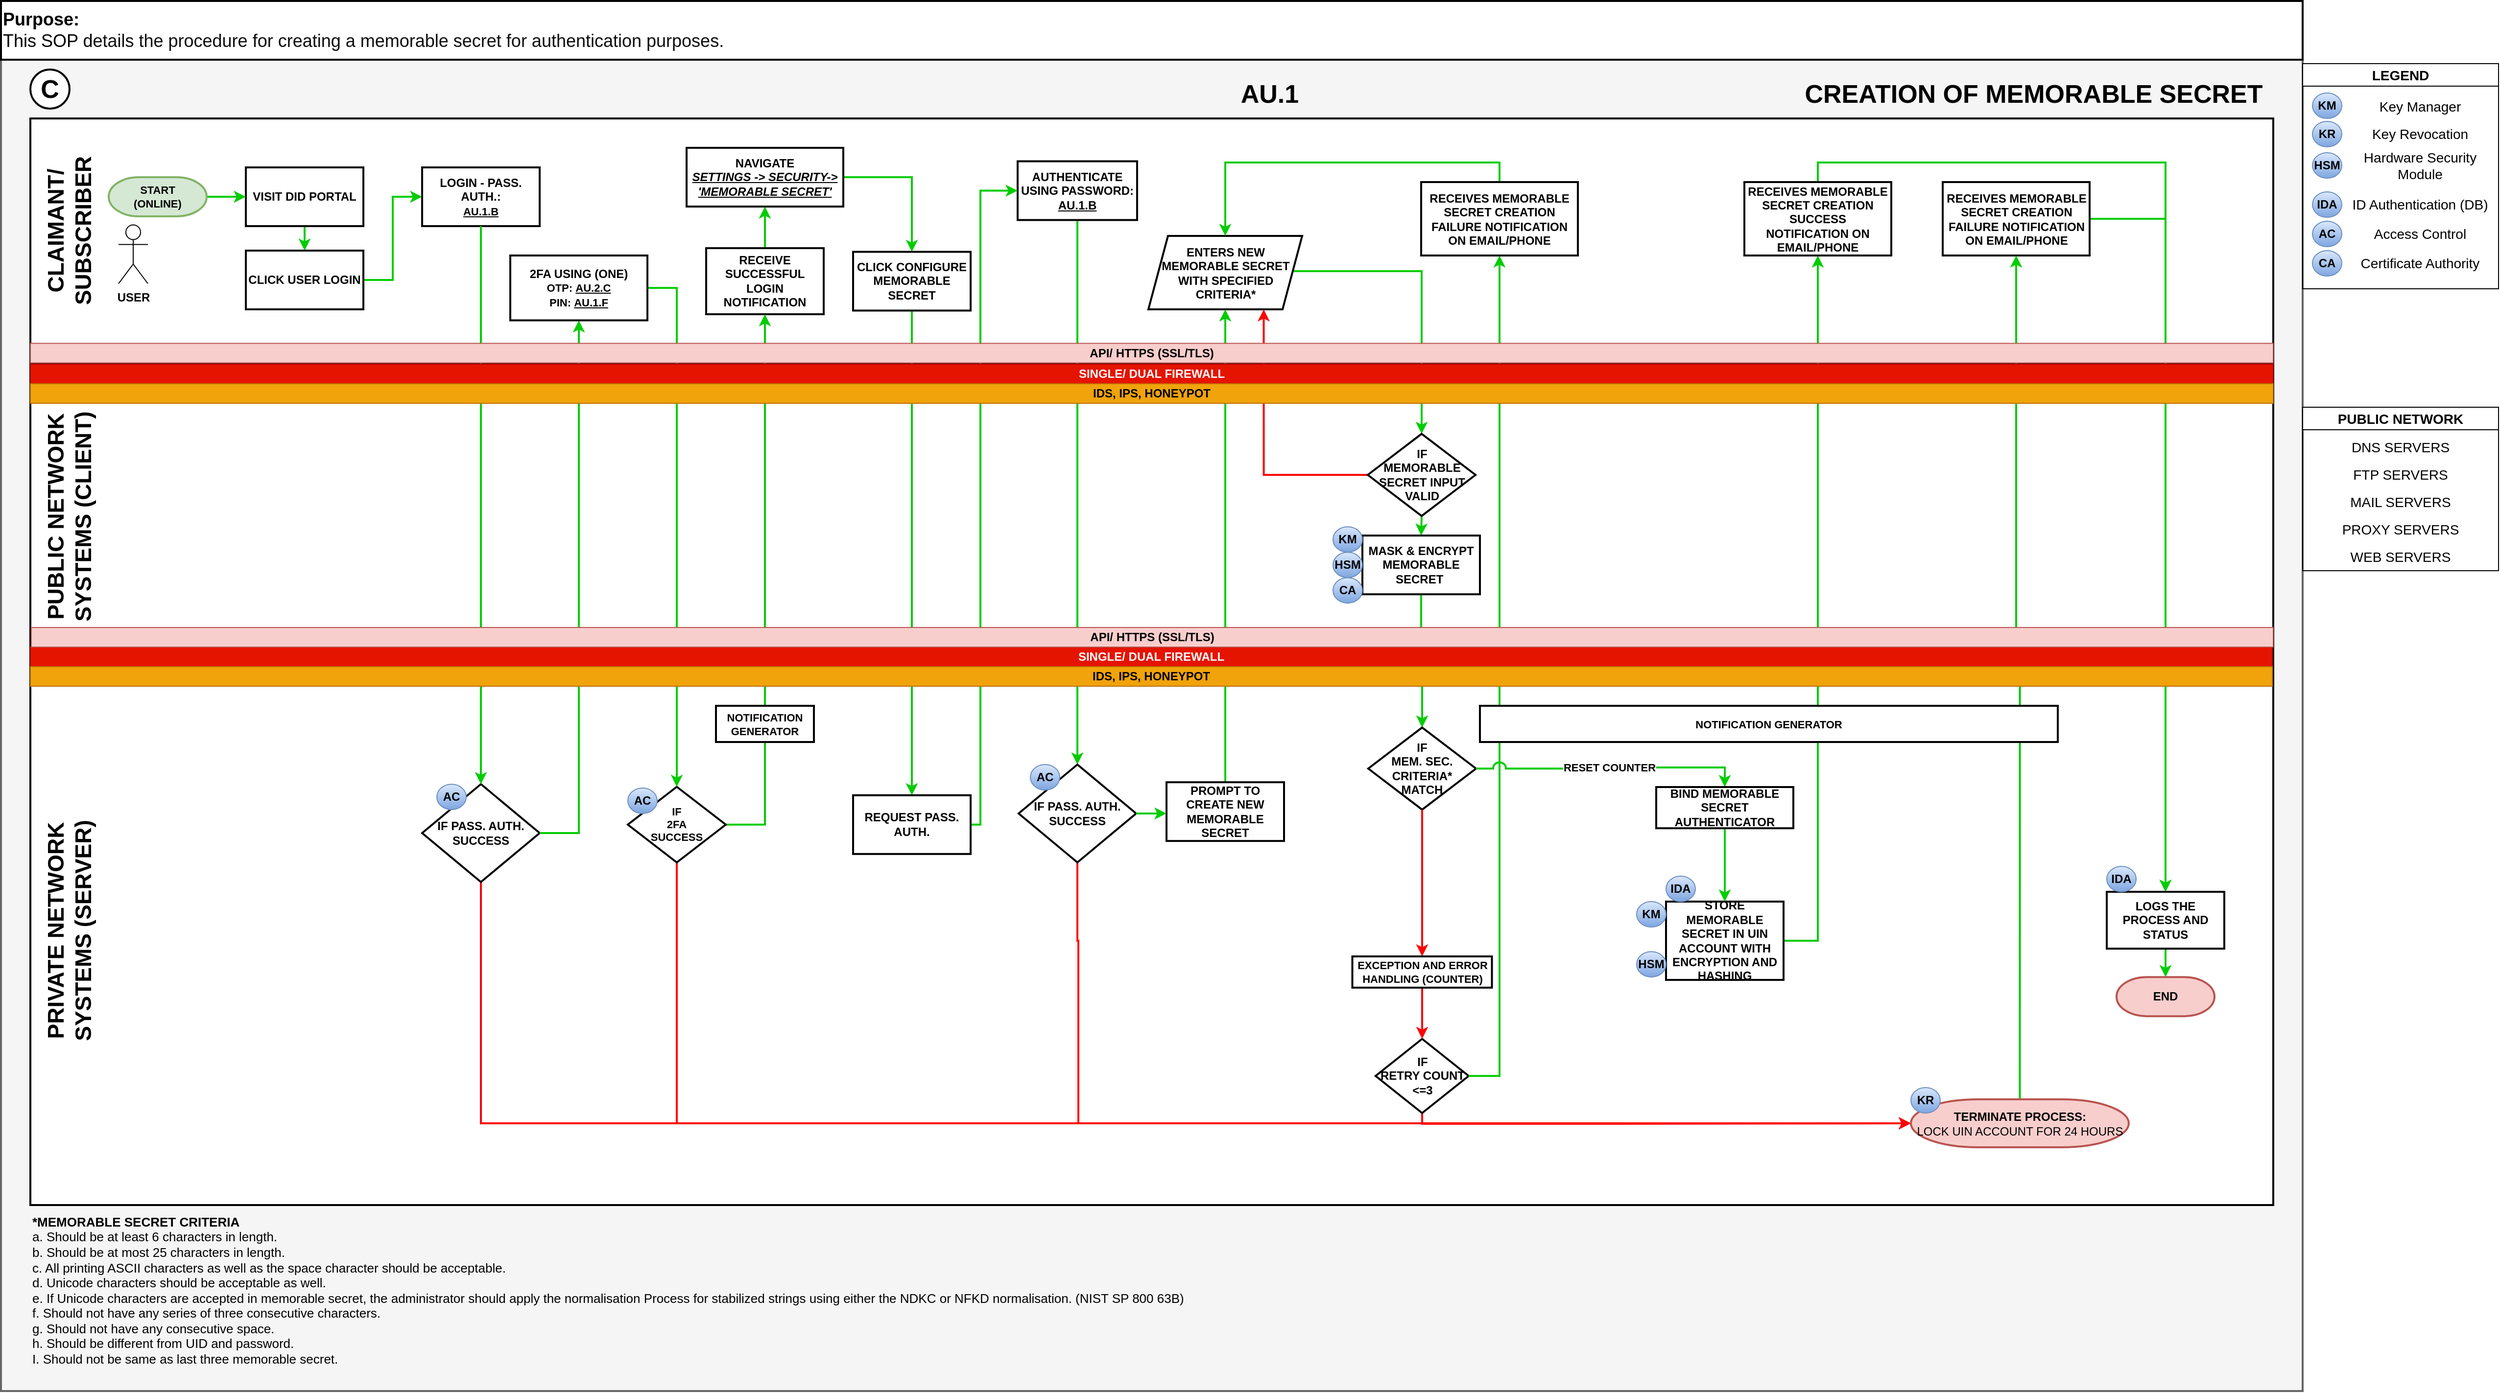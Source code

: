 <mxfile version="24.1.0" type="device">
  <diagram id="O3whct_VJJggGx5-_gyD" name="Page-1">
    <mxGraphModel dx="-870" dy="629" grid="1" gridSize="10" guides="1" tooltips="1" connect="1" arrows="1" fold="1" page="1" pageScale="1" pageWidth="1920" pageHeight="1200" math="0" shadow="0">
      <root>
        <mxCell id="0" />
        <mxCell id="1" parent="0" />
        <mxCell id="dDX4s_7uVApJEGBFn1xV-1" value="" style="rounded=0;whiteSpace=wrap;html=1;fontSize=22;fillColor=#f5f5f5;fontColor=#333333;strokeColor=#666666;direction=east;strokeWidth=2;fontStyle=1;" parent="1" vertex="1">
          <mxGeometry x="2570" y="110" width="2350" height="1360" as="geometry" />
        </mxCell>
        <mxCell id="dDX4s_7uVApJEGBFn1xV-207" value="" style="rounded=0;whiteSpace=wrap;html=1;strokeWidth=2;fontStyle=1;" parent="1" vertex="1">
          <mxGeometry x="2600" y="420" width="2290" height="300" as="geometry" />
        </mxCell>
        <mxCell id="dDX4s_7uVApJEGBFn1xV-2" value="&lt;span style=&quot;color: rgba(0 , 0 , 0 , 0) ; font-family: monospace ; font-size: 0px&quot;&gt;%3CmxGraphModel%3E%3Croot%3E%3CmxCell%20id%3D%220%22%2F%3E%3CmxCell%20id%3D%221%22%20parent%3D%220%22%2F%3E%3CmxCell%20id%3D%222%22%20value%3D%22%22%20style%3D%22rounded%3D0%3BwhiteSpace%3Dwrap%3Bhtml%3D1%3BstrokeWidth%3D2%3BfillColor%3D%23dae8fc%3BstrokeColor%3D%236c8ebf%3B%22%20vertex%3D%221%22%20parent%3D%221%22%3E%3CmxGeometry%20x%3D%22-120%22%20y%3D%22190%22%20width%3D%221920%22%20height%3D%22240%22%20as%3D%22geometry%22%2F%3E%3C%2FmxCell%3E%3C%2Froot%3E%3C%2FmxGraphModel%3E&lt;/span&gt;" style="rounded=0;whiteSpace=wrap;html=1;strokeWidth=2;" parent="1" vertex="1">
          <mxGeometry x="2600" y="170" width="2290" height="250" as="geometry" />
        </mxCell>
        <mxCell id="dDX4s_7uVApJEGBFn1xV-4" value="&lt;span style=&quot;color: rgba(0 , 0 , 0 , 0) ; font-family: monospace ; font-size: 0px&quot;&gt;%3CmxGraphModel%3E%3Croot%3E%3CmxCell%20id%3D%220%22%2F%3E%3CmxCell%20id%3D%221%22%20parent%3D%220%22%2F%3E%3CmxCell%20id%3D%222%22%20value%3D%22%22%20style%3D%22rounded%3D0%3BwhiteSpace%3Dwrap%3Bhtml%3D1%3BstrokeWidth%3D2%3BfillColor%3D%23dae8fc%3BstrokeColor%3D%236c8ebf%3B%22%20vertex%3D%221%22%20parent%3D%221%22%3E%3CmxGeometry%20x%3D%22-120%22%20y%3D%22190%22%20width%3D%221920%22%20height%3D%22240%22%20as%3D%22geometry%22%2F%3E%3C%2FmxCell%3E%3C%2Froot%3E%3C%2FmxGraphModel%3E&lt;/span&gt;" style="rounded=0;whiteSpace=wrap;html=1;strokeWidth=2;" parent="1" vertex="1">
          <mxGeometry x="2600" y="720" width="2290" height="560" as="geometry" />
        </mxCell>
        <mxCell id="dDX4s_7uVApJEGBFn1xV-6" style="edgeStyle=orthogonalEdgeStyle;rounded=0;orthogonalLoop=1;jettySize=auto;html=1;exitX=0.5;exitY=1;exitDx=0;exitDy=0;fontStyle=1;strokeWidth=2;strokeColor=#00CC00;" parent="1" source="dDX4s_7uVApJEGBFn1xV-7" target="dDX4s_7uVApJEGBFn1xV-9" edge="1">
          <mxGeometry relative="1" as="geometry" />
        </mxCell>
        <mxCell id="dDX4s_7uVApJEGBFn1xV-7" value="VISIT DID PORTAL" style="rounded=0;whiteSpace=wrap;html=1;fontStyle=1;strokeWidth=2;" parent="1" vertex="1">
          <mxGeometry x="2820" y="220" width="120" height="60" as="geometry" />
        </mxCell>
        <mxCell id="dDX4s_7uVApJEGBFn1xV-8" style="edgeStyle=orthogonalEdgeStyle;rounded=0;orthogonalLoop=1;jettySize=auto;html=1;exitX=1;exitY=0.5;exitDx=0;exitDy=0;entryX=0;entryY=0.5;entryDx=0;entryDy=0;fontStyle=1;strokeWidth=2;strokeColor=#00CC00;" parent="1" source="dDX4s_7uVApJEGBFn1xV-9" target="dDX4s_7uVApJEGBFn1xV-11" edge="1">
          <mxGeometry relative="1" as="geometry">
            <Array as="points">
              <mxPoint x="2970" y="335" />
              <mxPoint x="2970" y="250" />
            </Array>
          </mxGeometry>
        </mxCell>
        <mxCell id="dDX4s_7uVApJEGBFn1xV-9" value="CLICK USER LOGIN" style="rounded=0;whiteSpace=wrap;html=1;fontStyle=1;strokeWidth=2;" parent="1" vertex="1">
          <mxGeometry x="2820" y="305" width="120" height="60" as="geometry" />
        </mxCell>
        <mxCell id="dDX4s_7uVApJEGBFn1xV-11" value="LOGIN - PASS. AUTH.:&lt;br style=&quot;border-color: var(--border-color); font-size: 11px;&quot;&gt;&lt;u style=&quot;border-color: var(--border-color); font-size: 11px;&quot;&gt;AU.1.B&lt;/u&gt;" style="rounded=0;whiteSpace=wrap;html=1;fontStyle=1;strokeWidth=2;shape=label;fixedSize=1;" parent="1" vertex="1">
          <mxGeometry x="3000" y="220" width="120" height="60" as="geometry" />
        </mxCell>
        <mxCell id="dDX4s_7uVApJEGBFn1xV-12" style="edgeStyle=orthogonalEdgeStyle;rounded=0;orthogonalLoop=1;jettySize=auto;html=1;exitX=0.5;exitY=0;exitDx=0;exitDy=0;entryX=0.5;entryY=1;entryDx=0;entryDy=0;fontStyle=1;strokeWidth=2;strokeColor=#00CC00;" parent="1" source="dDX4s_7uVApJEGBFn1xV-13" target="dDX4s_7uVApJEGBFn1xV-14" edge="1">
          <mxGeometry relative="1" as="geometry" />
        </mxCell>
        <mxCell id="dDX4s_7uVApJEGBFn1xV-13" value="RECEIVE SUCCESSFUL LOGIN NOTIFICATION" style="rounded=0;whiteSpace=wrap;html=1;fontStyle=1;strokeWidth=2;" parent="1" vertex="1">
          <mxGeometry x="3290" y="302.5" width="120" height="67.5" as="geometry" />
        </mxCell>
        <mxCell id="dDX4s_7uVApJEGBFn1xV-210" value="" style="edgeStyle=orthogonalEdgeStyle;rounded=0;orthogonalLoop=1;jettySize=auto;html=1;strokeColor=#00CC00;fontStyle=1;strokeWidth=2;" parent="1" source="dDX4s_7uVApJEGBFn1xV-14" target="dDX4s_7uVApJEGBFn1xV-16" edge="1">
          <mxGeometry relative="1" as="geometry" />
        </mxCell>
        <mxCell id="dDX4s_7uVApJEGBFn1xV-14" value="NAVIGATE &lt;br&gt;&lt;u&gt;&lt;i&gt;SETTINGS -&amp;gt; SECURITY-&amp;gt;&lt;br&gt;&#39;MEMORABLE SECRET&#39;&lt;/i&gt;&lt;/u&gt;" style="rounded=0;whiteSpace=wrap;html=1;fontStyle=1;strokeWidth=2;" parent="1" vertex="1">
          <mxGeometry x="3270" y="200" width="160" height="60" as="geometry" />
        </mxCell>
        <mxCell id="dDX4s_7uVApJEGBFn1xV-94" style="edgeStyle=orthogonalEdgeStyle;rounded=0;orthogonalLoop=1;jettySize=auto;html=1;exitX=0.5;exitY=1;exitDx=0;exitDy=0;entryX=0.5;entryY=0;entryDx=0;entryDy=0;strokeColor=#00CC00;fontStyle=1;strokeWidth=2;" parent="1" source="dDX4s_7uVApJEGBFn1xV-16" target="dDX4s_7uVApJEGBFn1xV-212" edge="1">
          <mxGeometry relative="1" as="geometry" />
        </mxCell>
        <mxCell id="dDX4s_7uVApJEGBFn1xV-16" value="CLICK CONFIGURE MEMORABLE SECRET" style="rounded=0;whiteSpace=wrap;html=1;fontStyle=1;strokeWidth=2;" parent="1" vertex="1">
          <mxGeometry x="3440" y="306.25" width="120" height="60" as="geometry" />
        </mxCell>
        <mxCell id="dDX4s_7uVApJEGBFn1xV-221" style="edgeStyle=orthogonalEdgeStyle;rounded=0;orthogonalLoop=1;jettySize=auto;html=1;exitX=0.5;exitY=1;exitDx=0;exitDy=0;entryX=0.5;entryY=0;entryDx=0;entryDy=0;strokeColor=#00CC00;fontStyle=1;strokeWidth=2;" parent="1" source="dDX4s_7uVApJEGBFn1xV-18" target="dDX4s_7uVApJEGBFn1xV-216" edge="1">
          <mxGeometry relative="1" as="geometry" />
        </mxCell>
        <mxCell id="dDX4s_7uVApJEGBFn1xV-18" value="AUTHENTICATE USING PASSWORD:&lt;br&gt;&lt;u&gt;AU.1.B&lt;/u&gt;" style="rounded=0;whiteSpace=wrap;html=1;fontStyle=1;strokeWidth=2;shape=label;fixedSize=1;" parent="1" vertex="1">
          <mxGeometry x="3608" y="213.76" width="122" height="60" as="geometry" />
        </mxCell>
        <mxCell id="dDX4s_7uVApJEGBFn1xV-19" style="edgeStyle=orthogonalEdgeStyle;rounded=0;orthogonalLoop=1;jettySize=auto;html=1;exitX=1;exitY=0.5;exitDx=0;exitDy=0;fontStyle=1;strokeWidth=2;strokeColor=#00CC00;entryX=0.5;entryY=0;entryDx=0;entryDy=0;" parent="1" source="dDX4s_7uVApJEGBFn1xV-20" target="dDX4s_7uVApJEGBFn1xV-48" edge="1">
          <mxGeometry relative="1" as="geometry">
            <mxPoint x="4723.0" y="975.08" as="targetPoint" />
            <Array as="points">
              <mxPoint x="3889" y="326" />
              <mxPoint x="4021" y="326" />
            </Array>
          </mxGeometry>
        </mxCell>
        <mxCell id="dDX4s_7uVApJEGBFn1xV-20" value="ENTERS NEW MEMORABLE SECRET WITH SPECIFIED CRITERIA*" style="rounded=0;whiteSpace=wrap;html=1;fontStyle=1;strokeWidth=2;shape=parallelogram;perimeter=parallelogramPerimeter;fixedSize=1;" parent="1" vertex="1">
          <mxGeometry x="3741.5" y="290" width="157" height="75" as="geometry" />
        </mxCell>
        <mxCell id="dDX4s_7uVApJEGBFn1xV-256" style="edgeStyle=orthogonalEdgeStyle;rounded=0;orthogonalLoop=1;jettySize=auto;html=1;exitX=1;exitY=0.5;exitDx=0;exitDy=0;entryX=0.5;entryY=0;entryDx=0;entryDy=0;entryPerimeter=0;strokeColor=#00CC00;fontStyle=1;strokeWidth=2;" parent="1" source="dDX4s_7uVApJEGBFn1xV-21" target="dDX4s_7uVApJEGBFn1xV-253" edge="1">
          <mxGeometry relative="1" as="geometry" />
        </mxCell>
        <mxCell id="dDX4s_7uVApJEGBFn1xV-21" value="RECEIVES MEMORABLE SECRET CREATION FAILURE NOTIFICATION ON EMAIL/PHONE" style="rounded=0;whiteSpace=wrap;html=1;fontStyle=1;strokeWidth=2;" parent="1" vertex="1">
          <mxGeometry x="4552.5" y="235" width="150" height="75" as="geometry" />
        </mxCell>
        <mxCell id="dDX4s_7uVApJEGBFn1xV-27" value="CLAIMANT/&lt;br&gt;SUBSCRIBER" style="text;html=1;align=center;verticalAlign=middle;resizable=0;points=[];autosize=1;strokeColor=none;fillColor=none;fontStyle=1;strokeWidth=2;fontSize=23;horizontal=0;" parent="1" vertex="1">
          <mxGeometry x="2600" y="200" width="80" height="170" as="geometry" />
        </mxCell>
        <mxCell id="dDX4s_7uVApJEGBFn1xV-31" value="PRIVATE NETWORK&lt;br&gt;SYSTEMS (SERVER)" style="text;html=1;align=center;verticalAlign=middle;resizable=0;points=[];autosize=1;strokeColor=none;fillColor=none;fontStyle=1;strokeWidth=2;fontSize=23;horizontal=0;" parent="1" vertex="1">
          <mxGeometry x="2600" y="880" width="80" height="240" as="geometry" />
        </mxCell>
        <mxCell id="dDX4s_7uVApJEGBFn1xV-99" style="edgeStyle=orthogonalEdgeStyle;rounded=0;orthogonalLoop=1;jettySize=auto;html=1;exitX=0.5;exitY=1;exitDx=0;exitDy=0;entryX=0;entryY=0.5;entryDx=0;entryDy=0;strokeColor=#FF0000;fontStyle=1;strokeWidth=2;entryPerimeter=0;" parent="1" source="dDX4s_7uVApJEGBFn1xV-35" target="dDX4s_7uVApJEGBFn1xV-257" edge="1">
          <mxGeometry relative="1" as="geometry">
            <Array as="points">
              <mxPoint x="3060" y="1197" />
            </Array>
          </mxGeometry>
        </mxCell>
        <mxCell id="dDX4s_7uVApJEGBFn1xV-35" value="IF PASS. AUTH. SUCCESS" style="rounded=0;whiteSpace=wrap;html=1;fontStyle=1;strokeWidth=2;shape=rhombus;perimeter=rhombusPerimeter;" parent="1" vertex="1">
          <mxGeometry x="3000" y="850" width="120" height="100" as="geometry" />
        </mxCell>
        <mxCell id="dDX4s_7uVApJEGBFn1xV-262" style="edgeStyle=orthogonalEdgeStyle;rounded=0;orthogonalLoop=1;jettySize=auto;html=1;exitX=0.5;exitY=1;exitDx=0;exitDy=0;entryX=0;entryY=0.5;entryDx=0;entryDy=0;entryPerimeter=0;strokeColor=#FF0000;fontStyle=1;strokeWidth=2;" parent="1" source="dDX4s_7uVApJEGBFn1xV-38" target="dDX4s_7uVApJEGBFn1xV-257" edge="1">
          <mxGeometry relative="1" as="geometry">
            <Array as="points">
              <mxPoint x="4188" y="1197" />
              <mxPoint x="4378" y="1197" />
            </Array>
          </mxGeometry>
        </mxCell>
        <mxCell id="dDX4s_7uVApJEGBFn1xV-38" value="IF &lt;br&gt;RETRY COUNT &lt;br&gt;&amp;lt;=3" style="rounded=0;whiteSpace=wrap;html=1;fontStyle=1;strokeWidth=2;shape=rhombus;perimeter=rhombusPerimeter;" parent="1" vertex="1">
          <mxGeometry x="3973.5" y="1110.25" width="95" height="75.75" as="geometry" />
        </mxCell>
        <mxCell id="dDX4s_7uVApJEGBFn1xV-43" style="edgeStyle=orthogonalEdgeStyle;rounded=0;orthogonalLoop=1;jettySize=auto;html=1;exitX=0.5;exitY=0;exitDx=0;exitDy=0;fontStyle=1;strokeWidth=2;strokeColor=#00CC00;" parent="1" source="dDX4s_7uVApJEGBFn1xV-44" target="dDX4s_7uVApJEGBFn1xV-20" edge="1">
          <mxGeometry relative="1" as="geometry" />
        </mxCell>
        <mxCell id="dDX4s_7uVApJEGBFn1xV-225" style="edgeStyle=orthogonalEdgeStyle;rounded=0;orthogonalLoop=1;jettySize=auto;html=1;exitX=0;exitY=0.5;exitDx=0;exitDy=0;strokeColor=#FF0000;fontStyle=1;strokeWidth=2;entryX=0.75;entryY=1;entryDx=0;entryDy=0;" parent="1" source="dDX4s_7uVApJEGBFn1xV-48" target="dDX4s_7uVApJEGBFn1xV-20" edge="1">
          <mxGeometry relative="1" as="geometry">
            <Array as="points">
              <mxPoint x="3859" y="534" />
            </Array>
          </mxGeometry>
        </mxCell>
        <mxCell id="AR_CazgQhvr1JdZTIASA-8" style="edgeStyle=orthogonalEdgeStyle;rounded=0;orthogonalLoop=1;jettySize=auto;html=1;exitX=0.5;exitY=1;exitDx=0;exitDy=0;entryX=0.5;entryY=0;entryDx=0;entryDy=0;strokeColor=#00CC00;fontStyle=1;strokeWidth=2;" parent="1" source="dDX4s_7uVApJEGBFn1xV-48" target="AR_CazgQhvr1JdZTIASA-6" edge="1">
          <mxGeometry relative="1" as="geometry" />
        </mxCell>
        <mxCell id="dDX4s_7uVApJEGBFn1xV-48" value="IF &lt;br&gt;MEMORABLE &lt;br&gt;SECRET INPUT &lt;br&gt;VALID" style="rounded=0;whiteSpace=wrap;html=1;fontStyle=1;strokeWidth=2;shape=rhombus;perimeter=rhombusPerimeter;" parent="1" vertex="1">
          <mxGeometry x="3965.5" y="492.16" width="110" height="83.92" as="geometry" />
        </mxCell>
        <mxCell id="dDX4s_7uVApJEGBFn1xV-101" style="edgeStyle=orthogonalEdgeStyle;rounded=0;orthogonalLoop=1;jettySize=auto;html=1;exitX=1;exitY=0.5;exitDx=0;exitDy=0;strokeColor=#00CC00;fontStyle=1;strokeWidth=2;entryX=0.5;entryY=1;entryDx=0;entryDy=0;" parent="1" source="dDX4s_7uVApJEGBFn1xV-35" target="tqsLIWrqmnTAexxu9vTC-3" edge="1">
          <mxGeometry relative="1" as="geometry">
            <mxPoint x="3120" y="992.75" as="sourcePoint" />
          </mxGeometry>
        </mxCell>
        <mxCell id="dDX4s_7uVApJEGBFn1xV-64" style="edgeStyle=orthogonalEdgeStyle;rounded=0;orthogonalLoop=1;jettySize=auto;html=1;exitX=0.5;exitY=0;exitDx=0;exitDy=0;entryX=0.5;entryY=1;entryDx=0;entryDy=0;fontStyle=1;strokeWidth=2;strokeColor=#00CC00;exitPerimeter=0;fillColor=default;" parent="1" source="dDX4s_7uVApJEGBFn1xV-257" target="dDX4s_7uVApJEGBFn1xV-21" edge="1">
          <mxGeometry relative="1" as="geometry">
            <mxPoint x="4763" y="953.08" as="sourcePoint" />
          </mxGeometry>
        </mxCell>
        <mxCell id="tqsLIWrqmnTAexxu9vTC-15" style="edgeStyle=orthogonalEdgeStyle;rounded=0;orthogonalLoop=1;jettySize=auto;html=1;exitX=1;exitY=0.5;exitDx=0;exitDy=0;exitPerimeter=0;entryX=0.5;entryY=1;entryDx=0;entryDy=0;strokeColor=#00CC00;fontStyle=1;strokeWidth=2;" parent="1" source="dDX4s_7uVApJEGBFn1xV-65" target="dDX4s_7uVApJEGBFn1xV-249" edge="1">
          <mxGeometry relative="1" as="geometry" />
        </mxCell>
        <mxCell id="dDX4s_7uVApJEGBFn1xV-65" value="STORE MEMORABLE SECRET IN UIN ACCOUNT WITH ENCRYPTION AND HASHING" style="rounded=0;whiteSpace=wrap;html=1;fontStyle=1;strokeWidth=2;" parent="1" vertex="1">
          <mxGeometry x="4270" y="970" width="120" height="80" as="geometry" />
        </mxCell>
        <mxCell id="dDX4s_7uVApJEGBFn1xV-67" value="AU.1" style="text;html=1;align=center;verticalAlign=middle;resizable=0;points=[];autosize=1;strokeColor=none;fillColor=none;fontSize=26;fontStyle=1" parent="1" vertex="1">
          <mxGeometry x="3825" y="125" width="80" height="40" as="geometry" />
        </mxCell>
        <mxCell id="dDX4s_7uVApJEGBFn1xV-68" value="CREATION OF MEMORABLE SECRET" style="text;html=1;align=center;verticalAlign=middle;resizable=0;points=[];autosize=1;strokeColor=none;fillColor=none;fontSize=26;fontStyle=1" parent="1" vertex="1">
          <mxGeometry x="4400" y="125" width="490" height="40" as="geometry" />
        </mxCell>
        <mxCell id="dDX4s_7uVApJEGBFn1xV-69" value="C" style="ellipse;whiteSpace=wrap;html=1;aspect=fixed;fontSize=26;strokeWidth=2;fontStyle=1" parent="1" vertex="1">
          <mxGeometry x="2600" y="120" width="40" height="40" as="geometry" />
        </mxCell>
        <mxCell id="dDX4s_7uVApJEGBFn1xV-92" value="" style="edgeStyle=orthogonalEdgeStyle;rounded=0;orthogonalLoop=1;jettySize=auto;html=1;strokeColor=#00CC00;fontStyle=1;strokeWidth=2;" parent="1" source="dDX4s_7uVApJEGBFn1xV-91" target="dDX4s_7uVApJEGBFn1xV-7" edge="1">
          <mxGeometry relative="1" as="geometry" />
        </mxCell>
        <mxCell id="dDX4s_7uVApJEGBFn1xV-91" value="&lt;b style=&quot;font-size: 11px;&quot;&gt;START&lt;br&gt;(ONLINE)&lt;br&gt;&lt;/b&gt;" style="strokeWidth=2;html=1;shape=mxgraph.flowchart.terminator;whiteSpace=wrap;fillColor=#d5e8d4;strokeColor=#82b366;fontSize=11;" parent="1" vertex="1">
          <mxGeometry x="2680" y="230" width="100" height="40" as="geometry" />
        </mxCell>
        <mxCell id="dDX4s_7uVApJEGBFn1xV-98" value="AC" style="ellipse;whiteSpace=wrap;html=1;fillColor=#dae8fc;strokeColor=#6c8ebf;gradientColor=#7ea6e0;fontStyle=1" parent="1" vertex="1">
          <mxGeometry x="3015" y="850.08" width="30" height="26" as="geometry" />
        </mxCell>
        <mxCell id="dDX4s_7uVApJEGBFn1xV-208" value="PUBLIC NETWORK &lt;br&gt;SYSTEMS (CLIENT)" style="text;html=1;align=center;verticalAlign=middle;resizable=0;points=[];autosize=1;strokeColor=none;fillColor=none;fontStyle=1;fontSize=23;strokeWidth=2;horizontal=0;" parent="1" vertex="1">
          <mxGeometry x="2600" y="462" width="80" height="230" as="geometry" />
        </mxCell>
        <mxCell id="dDX4s_7uVApJEGBFn1xV-44" value="PROMPT TO CREATE NEW MEMORABLE SECRET" style="rounded=0;whiteSpace=wrap;html=1;fontStyle=1;strokeWidth=2;" parent="1" vertex="1">
          <mxGeometry x="3760" y="848.08" width="120" height="60" as="geometry" />
        </mxCell>
        <mxCell id="dDX4s_7uVApJEGBFn1xV-213" value="" style="edgeStyle=orthogonalEdgeStyle;rounded=0;orthogonalLoop=1;jettySize=auto;html=1;exitX=1;exitY=0.5;exitDx=0;exitDy=0;entryX=0;entryY=0.5;entryDx=0;entryDy=0;strokeColor=#00CC00;fontStyle=1;strokeWidth=2;" parent="1" source="dDX4s_7uVApJEGBFn1xV-212" target="dDX4s_7uVApJEGBFn1xV-18" edge="1">
          <mxGeometry relative="1" as="geometry">
            <Array as="points">
              <mxPoint x="3570" y="890" />
              <mxPoint x="3570" y="244" />
              <mxPoint x="3590" y="244" />
            </Array>
          </mxGeometry>
        </mxCell>
        <mxCell id="dDX4s_7uVApJEGBFn1xV-212" value="REQUEST PASS. AUTH." style="rounded=0;whiteSpace=wrap;html=1;fontStyle=1;strokeWidth=2;" parent="1" vertex="1">
          <mxGeometry x="3440" y="861.38" width="120" height="60" as="geometry" />
        </mxCell>
        <mxCell id="dDX4s_7uVApJEGBFn1xV-215" style="edgeStyle=orthogonalEdgeStyle;rounded=0;orthogonalLoop=1;jettySize=auto;html=1;exitX=0.5;exitY=1;exitDx=0;exitDy=0;strokeColor=#FF0000;fontStyle=1;strokeWidth=2;entryX=0;entryY=0.5;entryDx=0;entryDy=0;entryPerimeter=0;" parent="1" source="dDX4s_7uVApJEGBFn1xV-216" target="dDX4s_7uVApJEGBFn1xV-257" edge="1">
          <mxGeometry relative="1" as="geometry">
            <Array as="points">
              <mxPoint x="3669" y="1010" />
              <mxPoint x="3670" y="1256" />
            </Array>
          </mxGeometry>
        </mxCell>
        <mxCell id="dDX4s_7uVApJEGBFn1xV-216" value="IF PASS. AUTH. SUCCESS" style="rounded=0;whiteSpace=wrap;html=1;fontStyle=1;strokeWidth=2;shape=rhombus;perimeter=rhombusPerimeter;" parent="1" vertex="1">
          <mxGeometry x="3609" y="830" width="120" height="100" as="geometry" />
        </mxCell>
        <mxCell id="dDX4s_7uVApJEGBFn1xV-223" style="edgeStyle=orthogonalEdgeStyle;rounded=0;orthogonalLoop=1;jettySize=auto;html=1;exitX=1;exitY=0.5;exitDx=0;exitDy=0;strokeColor=#00CC00;fontStyle=1;strokeWidth=2;" parent="1" source="dDX4s_7uVApJEGBFn1xV-216" target="dDX4s_7uVApJEGBFn1xV-44" edge="1">
          <mxGeometry relative="1" as="geometry">
            <Array as="points">
              <mxPoint x="3780" y="880" />
              <mxPoint x="3780" y="867" />
            </Array>
            <mxPoint x="3883" y="1064" as="sourcePoint" />
            <mxPoint x="4318" y="976.75" as="targetPoint" />
          </mxGeometry>
        </mxCell>
        <mxCell id="dDX4s_7uVApJEGBFn1xV-220" value="AC" style="ellipse;whiteSpace=wrap;html=1;fillColor=#dae8fc;strokeColor=#6c8ebf;gradientColor=#7ea6e0;fontStyle=1" parent="1" vertex="1">
          <mxGeometry x="3621" y="830" width="30" height="26" as="geometry" />
        </mxCell>
        <mxCell id="dDX4s_7uVApJEGBFn1xV-226" style="edgeStyle=orthogonalEdgeStyle;rounded=0;orthogonalLoop=1;jettySize=auto;html=1;exitX=1;exitY=0.5;exitDx=0;exitDy=0;entryX=0.5;entryY=1;entryDx=0;entryDy=0;strokeColor=#00CC00;fontStyle=1;strokeWidth=2;" parent="1" source="dDX4s_7uVApJEGBFn1xV-38" target="AR_CazgQhvr1JdZTIASA-1" edge="1">
          <mxGeometry relative="1" as="geometry">
            <Array as="points">
              <mxPoint x="4100" y="1148" />
            </Array>
          </mxGeometry>
        </mxCell>
        <mxCell id="tqsLIWrqmnTAexxu9vTC-6" style="edgeStyle=orthogonalEdgeStyle;rounded=0;orthogonalLoop=1;jettySize=auto;html=1;exitX=0.5;exitY=1;exitDx=0;exitDy=0;entryX=0;entryY=0.5;entryDx=0;entryDy=0;strokeColor=#FF0000;fontStyle=1;strokeWidth=2;entryPerimeter=0;" parent="1" source="dDX4s_7uVApJEGBFn1xV-229" target="dDX4s_7uVApJEGBFn1xV-257" edge="1">
          <mxGeometry relative="1" as="geometry">
            <Array as="points">
              <mxPoint x="3260" y="1197" />
            </Array>
          </mxGeometry>
        </mxCell>
        <mxCell id="tqsLIWrqmnTAexxu9vTC-8" style="edgeStyle=orthogonalEdgeStyle;rounded=0;orthogonalLoop=1;jettySize=auto;html=1;exitX=1;exitY=0.5;exitDx=0;exitDy=0;entryX=0.5;entryY=1;entryDx=0;entryDy=0;strokeColor=#00CC00;fontStyle=1;strokeWidth=2;" parent="1" source="dDX4s_7uVApJEGBFn1xV-229" target="dDX4s_7uVApJEGBFn1xV-13" edge="1">
          <mxGeometry relative="1" as="geometry" />
        </mxCell>
        <mxCell id="dDX4s_7uVApJEGBFn1xV-229" value="IF&lt;br style=&quot;border-color: var(--border-color);&quot;&gt;2FA&lt;br style=&quot;border-color: var(--border-color);&quot;&gt;SUCCESS" style="rhombus;whiteSpace=wrap;html=1;fontStyle=1;strokeWidth=2;fontSize=11;" parent="1" vertex="1">
          <mxGeometry x="3210" y="852.75" width="100" height="77.25" as="geometry" />
        </mxCell>
        <mxCell id="tqsLIWrqmnTAexxu9vTC-17" style="edgeStyle=orthogonalEdgeStyle;rounded=0;orthogonalLoop=1;jettySize=auto;html=1;exitX=0.5;exitY=0;exitDx=0;exitDy=0;fontSize=11;fillColor=default;fontStyle=1;strokeWidth=2;strokeColor=#00CC00;" parent="1" source="dDX4s_7uVApJEGBFn1xV-249" target="dDX4s_7uVApJEGBFn1xV-253" edge="1">
          <mxGeometry relative="1" as="geometry" />
        </mxCell>
        <mxCell id="dDX4s_7uVApJEGBFn1xV-249" value="RECEIVES MEMORABLE SECRET CREATION SUCCESS&lt;br&gt;NOTIFICATION ON EMAIL/PHONE" style="rounded=0;whiteSpace=wrap;html=1;fontStyle=1;strokeWidth=2;" parent="1" vertex="1">
          <mxGeometry x="4350" y="235" width="150" height="75" as="geometry" />
        </mxCell>
        <mxCell id="dDX4s_7uVApJEGBFn1xV-252" value="" style="edgeStyle=orthogonalEdgeStyle;rounded=0;orthogonalLoop=1;jettySize=auto;html=1;strokeColor=#00CC00;fontStyle=1;strokeWidth=2;" parent="1" source="dDX4s_7uVApJEGBFn1xV-253" target="dDX4s_7uVApJEGBFn1xV-254" edge="1">
          <mxGeometry relative="1" as="geometry" />
        </mxCell>
        <mxCell id="dDX4s_7uVApJEGBFn1xV-253" value="LOGS THE PROCESS AND STATUS" style="rounded=0;whiteSpace=wrap;html=1;fontStyle=1;strokeWidth=2;" parent="1" vertex="1">
          <mxGeometry x="4720" y="960" width="120" height="58.08" as="geometry" />
        </mxCell>
        <mxCell id="dDX4s_7uVApJEGBFn1xV-254" value="&lt;b&gt;END&lt;/b&gt;" style="strokeWidth=2;html=1;shape=mxgraph.flowchart.terminator;whiteSpace=wrap;fillColor=#f8cecc;strokeColor=#b85450;" parent="1" vertex="1">
          <mxGeometry x="4730" y="1047.08" width="100" height="40" as="geometry" />
        </mxCell>
        <mxCell id="dDX4s_7uVApJEGBFn1xV-255" value="IDA" style="ellipse;whiteSpace=wrap;html=1;fillColor=#dae8fc;strokeColor=#6c8ebf;gradientColor=#7ea6e0;fontStyle=1" parent="1" vertex="1">
          <mxGeometry x="4720" y="934" width="30" height="26" as="geometry" />
        </mxCell>
        <mxCell id="dDX4s_7uVApJEGBFn1xV-257" value="&lt;span style=&quot;border-color: var(--border-color);&quot;&gt;&lt;b&gt;TERMINATE PROCESS:&lt;/b&gt;&lt;br&gt;LOCK UIN ACCOUNT FOR 24 HOURS&lt;br&gt;&lt;/span&gt;" style="strokeWidth=2;html=1;shape=mxgraph.flowchart.terminator;whiteSpace=wrap;fillColor=#f8cecc;strokeColor=#b85450;" parent="1" vertex="1">
          <mxGeometry x="4520" y="1172" width="222.5" height="49" as="geometry" />
        </mxCell>
        <mxCell id="dDX4s_7uVApJEGBFn1xV-258" value="KR" style="ellipse;whiteSpace=wrap;html=1;fillColor=#dae8fc;strokeColor=#6c8ebf;gradientColor=#7ea6e0;fontStyle=1" parent="1" vertex="1">
          <mxGeometry x="4520" y="1160" width="30" height="26" as="geometry" />
        </mxCell>
        <mxCell id="dDX4s_7uVApJEGBFn1xV-275" value="HSM" style="ellipse;whiteSpace=wrap;html=1;fillColor=#dae8fc;strokeColor=#6c8ebf;gradientColor=#7ea6e0;fontStyle=1" parent="1" vertex="1">
          <mxGeometry x="4240" y="1021.08" width="30" height="26" as="geometry" />
        </mxCell>
        <mxCell id="dDX4s_7uVApJEGBFn1xV-276" value="KM" style="ellipse;whiteSpace=wrap;html=1;fillColor=#dae8fc;strokeColor=#6c8ebf;gradientColor=#7ea6e0;fontStyle=1" parent="1" vertex="1">
          <mxGeometry x="4240" y="970" width="30" height="26" as="geometry" />
        </mxCell>
        <mxCell id="Zl2qFdGlKUmVQ_tUsNpZ-4" value="NOTIFICATION GENERATOR" style="rounded=0;whiteSpace=wrap;html=1;fontStyle=1;strokeWidth=2;fontSize=11;fillColor=default;strokeColor=default;" parent="1" vertex="1">
          <mxGeometry x="4080" y="770" width="590" height="37" as="geometry" />
        </mxCell>
        <mxCell id="Zl2qFdGlKUmVQ_tUsNpZ-8" value="&lt;font style=&quot;font-size: 14px;&quot;&gt;PUBLIC NETWORK&lt;/font&gt;" style="swimlane;whiteSpace=wrap;html=1;" parent="1" vertex="1">
          <mxGeometry x="4920" y="465" width="200" height="167" as="geometry" />
        </mxCell>
        <mxCell id="Zl2qFdGlKUmVQ_tUsNpZ-9" value="DNS SERVERS" style="text;html=1;strokeColor=none;fillColor=none;align=center;verticalAlign=middle;whiteSpace=wrap;rounded=0;fontSize=14;" parent="Zl2qFdGlKUmVQ_tUsNpZ-8" vertex="1">
          <mxGeometry y="27" width="200" height="28" as="geometry" />
        </mxCell>
        <mxCell id="Zl2qFdGlKUmVQ_tUsNpZ-10" value="FTP SERVERS" style="text;html=1;strokeColor=none;fillColor=none;align=center;verticalAlign=middle;whiteSpace=wrap;rounded=0;fontSize=14;" parent="Zl2qFdGlKUmVQ_tUsNpZ-8" vertex="1">
          <mxGeometry y="55" width="200" height="28" as="geometry" />
        </mxCell>
        <mxCell id="Zl2qFdGlKUmVQ_tUsNpZ-11" value="MAIL SERVERS" style="text;html=1;strokeColor=none;fillColor=none;align=center;verticalAlign=middle;whiteSpace=wrap;rounded=0;fontSize=14;" parent="Zl2qFdGlKUmVQ_tUsNpZ-8" vertex="1">
          <mxGeometry y="83" width="200" height="28" as="geometry" />
        </mxCell>
        <mxCell id="Zl2qFdGlKUmVQ_tUsNpZ-12" value="PROXY SERVERS" style="text;html=1;strokeColor=none;fillColor=none;align=center;verticalAlign=middle;whiteSpace=wrap;rounded=0;fontSize=14;" parent="Zl2qFdGlKUmVQ_tUsNpZ-8" vertex="1">
          <mxGeometry y="111" width="200" height="28" as="geometry" />
        </mxCell>
        <mxCell id="Zl2qFdGlKUmVQ_tUsNpZ-13" value="WEB SERVERS" style="text;html=1;strokeColor=none;fillColor=none;align=center;verticalAlign=middle;whiteSpace=wrap;rounded=0;fontSize=14;" parent="Zl2qFdGlKUmVQ_tUsNpZ-8" vertex="1">
          <mxGeometry y="139" width="200" height="28" as="geometry" />
        </mxCell>
        <mxCell id="NUw1gPwO0yMVs_TfgDmj-3" value="" style="edgeStyle=orthogonalEdgeStyle;rounded=0;orthogonalLoop=1;jettySize=auto;html=1;exitX=0.5;exitY=1;exitDx=0;exitDy=0;fontStyle=1;strokeWidth=2;strokeColor=#00CC00;" parent="1" source="dDX4s_7uVApJEGBFn1xV-11" target="dDX4s_7uVApJEGBFn1xV-35" edge="1">
          <mxGeometry relative="1" as="geometry">
            <Array as="points" />
            <mxPoint x="3060" y="280" as="sourcePoint" />
            <mxPoint x="3060" y="563" as="targetPoint" />
          </mxGeometry>
        </mxCell>
        <mxCell id="4kefHeuUkW_7r6SL0RT1-4" value="USER" style="shape=umlActor;verticalLabelPosition=bottom;verticalAlign=top;html=1;outlineConnect=0;fontStyle=1" parent="1" vertex="1">
          <mxGeometry x="2690" y="278.75" width="30" height="60" as="geometry" />
        </mxCell>
        <mxCell id="zTX8te0ec-joT70KX_3f-4" value="&lt;font style=&quot;font-size: 14px;&quot;&gt;LEGEND&lt;/font&gt;" style="swimlane;whiteSpace=wrap;html=1;" parent="1" vertex="1">
          <mxGeometry x="4920" y="114" width="200" height="230" as="geometry" />
        </mxCell>
        <mxCell id="zTX8te0ec-joT70KX_3f-5" value="KM" style="ellipse;whiteSpace=wrap;html=1;fillColor=#dae8fc;strokeColor=#6c8ebf;gradientColor=#7ea6e0;fontStyle=1" parent="zTX8te0ec-joT70KX_3f-4" vertex="1">
          <mxGeometry x="10" y="30" width="30" height="26" as="geometry" />
        </mxCell>
        <mxCell id="zTX8te0ec-joT70KX_3f-6" value="IDA" style="ellipse;whiteSpace=wrap;html=1;fillColor=#dae8fc;strokeColor=#6c8ebf;gradientColor=#7ea6e0;fontStyle=1" parent="zTX8te0ec-joT70KX_3f-4" vertex="1">
          <mxGeometry x="10" y="131" width="30" height="26" as="geometry" />
        </mxCell>
        <mxCell id="zTX8te0ec-joT70KX_3f-7" value="HSM" style="ellipse;whiteSpace=wrap;html=1;fillColor=#dae8fc;strokeColor=#6c8ebf;gradientColor=#7ea6e0;fontStyle=1" parent="zTX8te0ec-joT70KX_3f-4" vertex="1">
          <mxGeometry x="10" y="91" width="30" height="26" as="geometry" />
        </mxCell>
        <mxCell id="zTX8te0ec-joT70KX_3f-8" value="KR" style="ellipse;whiteSpace=wrap;html=1;fillColor=#dae8fc;strokeColor=#6c8ebf;gradientColor=#7ea6e0;fontStyle=1" parent="zTX8te0ec-joT70KX_3f-4" vertex="1">
          <mxGeometry x="10" y="59" width="30" height="26" as="geometry" />
        </mxCell>
        <mxCell id="zTX8te0ec-joT70KX_3f-9" value="Key Manager" style="text;html=1;strokeColor=none;fillColor=none;align=center;verticalAlign=middle;whiteSpace=wrap;rounded=0;fontSize=14;" parent="zTX8te0ec-joT70KX_3f-4" vertex="1">
          <mxGeometry x="40" y="30" width="160" height="28" as="geometry" />
        </mxCell>
        <mxCell id="zTX8te0ec-joT70KX_3f-10" value="Key Revocation" style="text;html=1;strokeColor=none;fillColor=none;align=center;verticalAlign=middle;whiteSpace=wrap;rounded=0;fontSize=14;" parent="zTX8te0ec-joT70KX_3f-4" vertex="1">
          <mxGeometry x="40" y="58" width="160" height="28" as="geometry" />
        </mxCell>
        <mxCell id="zTX8te0ec-joT70KX_3f-11" value="Hardware Security Module" style="text;html=1;strokeColor=none;fillColor=none;align=center;verticalAlign=middle;whiteSpace=wrap;rounded=0;fontSize=14;" parent="zTX8te0ec-joT70KX_3f-4" vertex="1">
          <mxGeometry x="40" y="90" width="160" height="28" as="geometry" />
        </mxCell>
        <mxCell id="zTX8te0ec-joT70KX_3f-12" value="ID Authentication (DB)" style="text;html=1;strokeColor=none;fillColor=none;align=center;verticalAlign=middle;whiteSpace=wrap;rounded=0;fontSize=14;" parent="zTX8te0ec-joT70KX_3f-4" vertex="1">
          <mxGeometry x="40" y="130" width="160" height="28" as="geometry" />
        </mxCell>
        <mxCell id="zTX8te0ec-joT70KX_3f-13" value="AC" style="ellipse;whiteSpace=wrap;html=1;fillColor=#dae8fc;strokeColor=#6c8ebf;gradientColor=#7ea6e0;fontStyle=1" parent="zTX8te0ec-joT70KX_3f-4" vertex="1">
          <mxGeometry x="10" y="161" width="30" height="26" as="geometry" />
        </mxCell>
        <mxCell id="zTX8te0ec-joT70KX_3f-14" value="Access Control" style="text;html=1;strokeColor=none;fillColor=none;align=center;verticalAlign=middle;whiteSpace=wrap;rounded=0;fontSize=14;" parent="zTX8te0ec-joT70KX_3f-4" vertex="1">
          <mxGeometry x="40" y="160" width="160" height="28" as="geometry" />
        </mxCell>
        <mxCell id="zTX8te0ec-joT70KX_3f-15" value="Certificate Authority" style="text;html=1;strokeColor=none;fillColor=none;align=center;verticalAlign=middle;whiteSpace=wrap;rounded=0;fontSize=14;" parent="zTX8te0ec-joT70KX_3f-4" vertex="1">
          <mxGeometry x="40" y="190" width="160" height="28" as="geometry" />
        </mxCell>
        <mxCell id="zTX8te0ec-joT70KX_3f-16" value="CA" style="ellipse;whiteSpace=wrap;html=1;fillColor=#dae8fc;strokeColor=#6c8ebf;gradientColor=#7ea6e0;fontStyle=1" parent="zTX8te0ec-joT70KX_3f-4" vertex="1">
          <mxGeometry x="10" y="191" width="30" height="26" as="geometry" />
        </mxCell>
        <mxCell id="MJi_Pn9U09WmHoltyLiQ-2" value="IDA" style="ellipse;whiteSpace=wrap;html=1;fillColor=#dae8fc;strokeColor=#6c8ebf;gradientColor=#7ea6e0;fontStyle=1" parent="1" vertex="1">
          <mxGeometry x="4270" y="944" width="30" height="26" as="geometry" />
        </mxCell>
        <mxCell id="AR_CazgQhvr1JdZTIASA-2" style="edgeStyle=orthogonalEdgeStyle;rounded=0;orthogonalLoop=1;jettySize=auto;html=1;exitX=0.5;exitY=0;exitDx=0;exitDy=0;entryX=0.5;entryY=0;entryDx=0;entryDy=0;strokeColor=#00CC00;fontStyle=1;strokeWidth=2;" parent="1" source="AR_CazgQhvr1JdZTIASA-1" target="dDX4s_7uVApJEGBFn1xV-20" edge="1">
          <mxGeometry relative="1" as="geometry" />
        </mxCell>
        <mxCell id="AR_CazgQhvr1JdZTIASA-1" value="RECEIVES MEMORABLE SECRET CREATION FAILURE NOTIFICATION ON EMAIL/PHONE" style="rounded=0;whiteSpace=wrap;html=1;fontStyle=1;strokeWidth=2;fontSize=12;" parent="1" vertex="1">
          <mxGeometry x="4020" y="235" width="160" height="75" as="geometry" />
        </mxCell>
        <mxCell id="dDX4s_7uVApJEGBFn1xV-47" style="edgeStyle=orthogonalEdgeStyle;rounded=0;orthogonalLoop=1;jettySize=auto;html=1;exitX=0.5;exitY=1;exitDx=0;exitDy=0;fontStyle=1;strokeWidth=2;strokeColor=#00CC00;" parent="1" source="AR_CazgQhvr1JdZTIASA-6" target="tqsLIWrqmnTAexxu9vTC-11" edge="1">
          <mxGeometry relative="1" as="geometry" />
        </mxCell>
        <mxCell id="tqsLIWrqmnTAexxu9vTC-5" style="edgeStyle=orthogonalEdgeStyle;rounded=0;orthogonalLoop=1;jettySize=auto;html=1;exitX=1;exitY=0.5;exitDx=0;exitDy=0;strokeColor=#00CC00;fontStyle=1;strokeWidth=2;" parent="1" source="tqsLIWrqmnTAexxu9vTC-3" target="dDX4s_7uVApJEGBFn1xV-229" edge="1">
          <mxGeometry relative="1" as="geometry" />
        </mxCell>
        <mxCell id="tqsLIWrqmnTAexxu9vTC-3" value="2FA USING (ONE)&lt;br style=&quot;border-color: var(--border-color); font-size: 11px;&quot;&gt;&lt;span style=&quot;font-size: 11px;&quot;&gt;OTP:&amp;nbsp;&lt;/span&gt;&lt;u style=&quot;border-color: var(--border-color); font-size: 11px;&quot;&gt;AU.2.C&lt;/u&gt;&lt;br style=&quot;border-color: var(--border-color); font-size: 11px;&quot;&gt;&lt;span style=&quot;font-size: 11px;&quot;&gt;PIN:&amp;nbsp;&lt;/span&gt;&lt;u style=&quot;border-color: var(--border-color); font-size: 11px;&quot;&gt;AU.1.F&lt;/u&gt;" style="rounded=0;whiteSpace=wrap;html=1;fontStyle=1;strokeWidth=2;" parent="1" vertex="1">
          <mxGeometry x="3090" y="310" width="140" height="66.25" as="geometry" />
        </mxCell>
        <mxCell id="tqsLIWrqmnTAexxu9vTC-4" value="AC" style="ellipse;whiteSpace=wrap;html=1;fillColor=#dae8fc;strokeColor=#6c8ebf;gradientColor=#7ea6e0;fontStyle=1" parent="1" vertex="1">
          <mxGeometry x="3210" y="854" width="30" height="26" as="geometry" />
        </mxCell>
        <mxCell id="dDX4s_7uVApJEGBFn1xV-243" value="" style="group" parent="1" vertex="1" connectable="0">
          <mxGeometry x="2600" y="421" width="2290" height="40" as="geometry" />
        </mxCell>
        <mxCell id="dDX4s_7uVApJEGBFn1xV-244" value="&lt;b&gt;SINGLE/ DUAL FIREWALL&lt;/b&gt;" style="shape=label;whiteSpace=wrap;html=1;boundedLbl=1;backgroundOutline=1;darkOpacity=0.05;darkOpacity2=0.1;fillColor=#e51400;fontColor=#ffffff;strokeColor=#B20000;rounded=0;" parent="dDX4s_7uVApJEGBFn1xV-243" vertex="1">
          <mxGeometry width="2290" height="20" as="geometry" />
        </mxCell>
        <mxCell id="dDX4s_7uVApJEGBFn1xV-245" value="&lt;b&gt;IDS, IPS, HONEYPOT&lt;/b&gt;" style="shape=label;whiteSpace=wrap;html=1;boundedLbl=1;backgroundOutline=1;darkOpacity=0.05;darkOpacity2=0.1;fillColor=#f0a30a;strokeColor=#BD7000;rounded=0;fontColor=#000000;" parent="dDX4s_7uVApJEGBFn1xV-243" vertex="1">
          <mxGeometry y="20" width="2290" height="20" as="geometry" />
        </mxCell>
        <mxCell id="Zl2qFdGlKUmVQ_tUsNpZ-1" value="API/ HTTPS (SSL/TLS)" style="shape=label;whiteSpace=wrap;html=1;boundedLbl=1;backgroundOutline=1;darkOpacity=0.05;darkOpacity2=0.1;fillColor=#f8cecc;strokeColor=#b85450;rounded=0;fontStyle=1" parent="1" vertex="1">
          <mxGeometry x="2600" y="399.75" width="2290" height="20" as="geometry" />
        </mxCell>
        <mxCell id="tqsLIWrqmnTAexxu9vTC-7" value="NOTIFICATION GENERATOR" style="rounded=0;whiteSpace=wrap;html=1;fontStyle=1;strokeWidth=2;fontSize=11;fillColor=default;strokeColor=default;" parent="1" vertex="1">
          <mxGeometry x="3300" y="770" width="100" height="37" as="geometry" />
        </mxCell>
        <mxCell id="tqsLIWrqmnTAexxu9vTC-9" value="&lt;div style=&quot;text-align: left;&quot;&gt;&lt;br&gt;&lt;/div&gt;" style="text;html=1;align=center;verticalAlign=middle;resizable=0;points=[];autosize=1;strokeColor=none;fillColor=none;fontSize=14;" parent="1" vertex="1">
          <mxGeometry x="2715" y="1340" width="20" height="30" as="geometry" />
        </mxCell>
        <mxCell id="tqsLIWrqmnTAexxu9vTC-10" value="" style="group" parent="1" vertex="1" connectable="0">
          <mxGeometry x="3930" y="587.08" width="150" height="78" as="geometry" />
        </mxCell>
        <mxCell id="AR_CazgQhvr1JdZTIASA-6" value="MASK &amp;amp; ENCRYPT MEMORABLE SECRET&amp;nbsp;" style="rounded=0;whiteSpace=wrap;html=1;fontStyle=1;strokeWidth=2;" parent="tqsLIWrqmnTAexxu9vTC-10" vertex="1">
          <mxGeometry x="30" y="9" width="120" height="60" as="geometry" />
        </mxCell>
        <mxCell id="AR_CazgQhvr1JdZTIASA-3" value="KM" style="ellipse;whiteSpace=wrap;html=1;fillColor=#dae8fc;strokeColor=#6c8ebf;gradientColor=#7ea6e0;fontStyle=1" parent="tqsLIWrqmnTAexxu9vTC-10" vertex="1">
          <mxGeometry width="30" height="26" as="geometry" />
        </mxCell>
        <mxCell id="AR_CazgQhvr1JdZTIASA-4" value="HSM" style="ellipse;whiteSpace=wrap;html=1;fillColor=#dae8fc;strokeColor=#6c8ebf;gradientColor=#7ea6e0;fontStyle=1" parent="tqsLIWrqmnTAexxu9vTC-10" vertex="1">
          <mxGeometry y="26" width="30" height="26" as="geometry" />
        </mxCell>
        <mxCell id="AR_CazgQhvr1JdZTIASA-5" value="CA" style="ellipse;whiteSpace=wrap;html=1;fillColor=#dae8fc;strokeColor=#6c8ebf;gradientColor=#7ea6e0;fontStyle=1;container=0;" parent="tqsLIWrqmnTAexxu9vTC-10" vertex="1">
          <mxGeometry y="52" width="30" height="26" as="geometry" />
        </mxCell>
        <mxCell id="4t_X0Ifkj1XRjPcLYBlQ-1" style="edgeStyle=orthogonalEdgeStyle;rounded=0;orthogonalLoop=1;jettySize=auto;html=1;exitX=0.5;exitY=1;exitDx=0;exitDy=0;entryX=0.5;entryY=0;entryDx=0;entryDy=0;strokeColor=#FF0000;fontStyle=1;strokeWidth=2;" parent="1" source="Zl2qFdGlKUmVQ_tUsNpZ-7" target="dDX4s_7uVApJEGBFn1xV-38" edge="1">
          <mxGeometry relative="1" as="geometry" />
        </mxCell>
        <mxCell id="tqsLIWrqmnTAexxu9vTC-11" value="IF &lt;br&gt;MEM. SEC. CRITERIA*&lt;br&gt;MATCH" style="rounded=0;whiteSpace=wrap;html=1;fontStyle=1;strokeWidth=2;shape=rhombus;perimeter=rhombusPerimeter;" parent="1" vertex="1">
          <mxGeometry x="3966" y="792.16" width="110" height="83.92" as="geometry" />
        </mxCell>
        <mxCell id="tqsLIWrqmnTAexxu9vTC-12" value="" style="edgeStyle=orthogonalEdgeStyle;rounded=0;orthogonalLoop=1;jettySize=auto;html=1;exitX=0.5;exitY=1;exitDx=0;exitDy=0;entryX=0.5;entryY=0;entryDx=0;entryDy=0;entryPerimeter=0;strokeColor=#00CC00;fontStyle=1;strokeWidth=2;" parent="1" source="h02XlExmIwclNv6doQsY-1" target="dDX4s_7uVApJEGBFn1xV-65" edge="1">
          <mxGeometry relative="1" as="geometry" />
        </mxCell>
        <mxCell id="tqsLIWrqmnTAexxu9vTC-18" value="" style="group" parent="1" vertex="1" connectable="0">
          <mxGeometry x="2600" y="690" width="2290" height="60" as="geometry" />
        </mxCell>
        <mxCell id="dDX4s_7uVApJEGBFn1xV-88" value="" style="group" parent="tqsLIWrqmnTAexxu9vTC-18" vertex="1" connectable="0">
          <mxGeometry y="20" width="2289.095" height="40" as="geometry" />
        </mxCell>
        <mxCell id="dDX4s_7uVApJEGBFn1xV-89" value="&lt;b&gt;SINGLE/ DUAL FIREWALL&lt;/b&gt;" style="shape=label;whiteSpace=wrap;html=1;boundedLbl=1;backgroundOutline=1;darkOpacity=0.05;darkOpacity2=0.1;fillColor=#e51400;fontColor=#ffffff;strokeColor=#B20000;rounded=0;" parent="dDX4s_7uVApJEGBFn1xV-88" vertex="1">
          <mxGeometry width="2289.095" height="20" as="geometry" />
        </mxCell>
        <mxCell id="dDX4s_7uVApJEGBFn1xV-90" value="&lt;b&gt;IDS, IPS, HONEYPOT&lt;/b&gt;" style="shape=label;whiteSpace=wrap;html=1;boundedLbl=1;backgroundOutline=1;darkOpacity=0.05;darkOpacity2=0.1;fillColor=#f0a30a;strokeColor=#BD7000;rounded=0;fontColor=#000000;" parent="dDX4s_7uVApJEGBFn1xV-88" vertex="1">
          <mxGeometry y="20" width="2289.095" height="20" as="geometry" />
        </mxCell>
        <mxCell id="4kefHeuUkW_7r6SL0RT1-1" value="API/ HTTPS (SSL/TLS)" style="shape=label;whiteSpace=wrap;html=1;boundedLbl=1;backgroundOutline=1;darkOpacity=0.05;darkOpacity2=0.1;fillColor=#f8cecc;strokeColor=#b85450;rounded=0;fontStyle=1" parent="tqsLIWrqmnTAexxu9vTC-18" vertex="1">
          <mxGeometry x="0.905" width="2289.095" height="20" as="geometry" />
        </mxCell>
        <mxCell id="tqsLIWrqmnTAexxu9vTC-19" value="&lt;div style=&quot;font-size: 13px;&quot;&gt;&lt;b style=&quot;font-size: 13px;&quot;&gt;*MEMORABLE SECRET CRITERIA&lt;/b&gt;&lt;/div&gt;&lt;div style=&quot;font-size: 13px;&quot;&gt;a. Should be at least 6 characters in length.&lt;/div&gt;&lt;div style=&quot;font-size: 13px;&quot;&gt;b. Should be at most 25 characters in length.&lt;/div&gt;&lt;div style=&quot;font-size: 13px;&quot;&gt;c. All printing ASCII characters as well as the space character should be acceptable.&lt;/div&gt;&lt;div style=&quot;font-size: 13px;&quot;&gt;d. Unicode characters should be acceptable as well.&lt;/div&gt;&lt;div style=&quot;font-size: 13px;&quot;&gt;e. If Unicode characters are accepted in memorable secret, the administrator should apply the normalisation Process for stabilized strings using either the NDKC or NFKD normalisation. (NIST SP 800 63B)&lt;/div&gt;&lt;div style=&quot;font-size: 13px;&quot;&gt;f. Should not have any series of three consecutive characters.&lt;/div&gt;&lt;div style=&quot;font-size: 13px;&quot;&gt;g. Should not have any consecutive space.&lt;/div&gt;&lt;div style=&quot;font-size: 13px;&quot;&gt;h. Should be different from UID and password.&lt;/div&gt;&lt;div style=&quot;font-size: 13px;&quot;&gt;I. Should not be same as last three memorable secret.&lt;/div&gt;&lt;div style=&quot;font-size: 13px;&quot;&gt;&lt;br style=&quot;font-size: 13px;&quot;&gt;&lt;/div&gt;" style="text;html=1;align=left;verticalAlign=middle;resizable=0;points=[];autosize=1;strokeColor=none;fillColor=none;fontSize=13;" parent="1" vertex="1">
          <mxGeometry x="2600" y="1280" width="1200" height="190" as="geometry" />
        </mxCell>
        <mxCell id="h02XlExmIwclNv6doQsY-2" value="RESET COUNTER" style="edgeStyle=orthogonalEdgeStyle;rounded=0;orthogonalLoop=1;jettySize=auto;html=1;exitX=1;exitY=0.5;exitDx=0;exitDy=0;entryX=0.5;entryY=0;entryDx=0;entryDy=0;entryPerimeter=0;strokeColor=#00CC00;fontStyle=1;strokeWidth=2;jumpStyle=arc;jumpSize=11;" parent="1" source="tqsLIWrqmnTAexxu9vTC-11" target="h02XlExmIwclNv6doQsY-1" edge="1">
          <mxGeometry relative="1" as="geometry">
            <mxPoint x="4076" y="834" as="sourcePoint" />
            <mxPoint x="4330" y="921" as="targetPoint" />
          </mxGeometry>
        </mxCell>
        <mxCell id="h02XlExmIwclNv6doQsY-1" value="BIND MEMORABLE SECRET AUTHENTICATOR" style="rounded=0;whiteSpace=wrap;html=1;fontStyle=1;strokeWidth=2;" parent="1" vertex="1">
          <mxGeometry x="4260" y="853" width="140" height="42.08" as="geometry" />
        </mxCell>
        <mxCell id="dd5iElCpkEljh6VtGstQ-1" value="" style="edgeStyle=orthogonalEdgeStyle;rounded=0;orthogonalLoop=1;jettySize=auto;html=1;exitX=0.5;exitY=1;exitDx=0;exitDy=0;entryX=0.5;entryY=0;entryDx=0;entryDy=0;strokeColor=#FF0000;fontStyle=1;strokeWidth=2;" parent="1" source="tqsLIWrqmnTAexxu9vTC-11" target="Zl2qFdGlKUmVQ_tUsNpZ-7" edge="1">
          <mxGeometry relative="1" as="geometry">
            <mxPoint x="4021" y="876" as="sourcePoint" />
            <mxPoint x="4021" y="1110" as="targetPoint" />
          </mxGeometry>
        </mxCell>
        <mxCell id="Zl2qFdGlKUmVQ_tUsNpZ-7" value="EXCEPTION AND ERROR HANDLING (COUNTER)" style="rounded=0;whiteSpace=wrap;html=1;fontStyle=1;strokeWidth=2;fontSize=11;shape=label;boundedLbl=1;backgroundOutline=1;size=9.769;" parent="1" vertex="1">
          <mxGeometry x="3949.75" y="1026" width="142.5" height="31.92" as="geometry" />
        </mxCell>
        <mxCell id="7sHBeP9JzrJGmjuqZxM0-1" value="&lt;div style=&quot;font-size: 18px;&quot;&gt;&lt;font style=&quot;font-size: 18px;&quot;&gt;&lt;b style=&quot;font-size: 18px;&quot;&gt;Purpose:&lt;/b&gt;&lt;/font&gt;&lt;/div&gt;&lt;div style=&quot;font-size: 18px;&quot;&gt;This SOP d&lt;span style=&quot;background-color: rgb(255, 255, 255); color: rgb(13, 13, 13); font-size: 18px; white-space-collapse: preserve;&quot;&gt;etails the procedure for creating a memorable secret for authentication purposes.&lt;/span&gt;&lt;br style=&quot;font-size: 18px;&quot;&gt;&lt;/div&gt;" style="whiteSpace=wrap;html=1;align=left;rounded=0;strokeWidth=2;verticalAlign=middle;fontFamily=Helvetica;fontSize=18;fontStyle=0;" vertex="1" parent="1">
          <mxGeometry x="2570" y="50" width="2350" height="60" as="geometry" />
        </mxCell>
      </root>
    </mxGraphModel>
  </diagram>
</mxfile>
